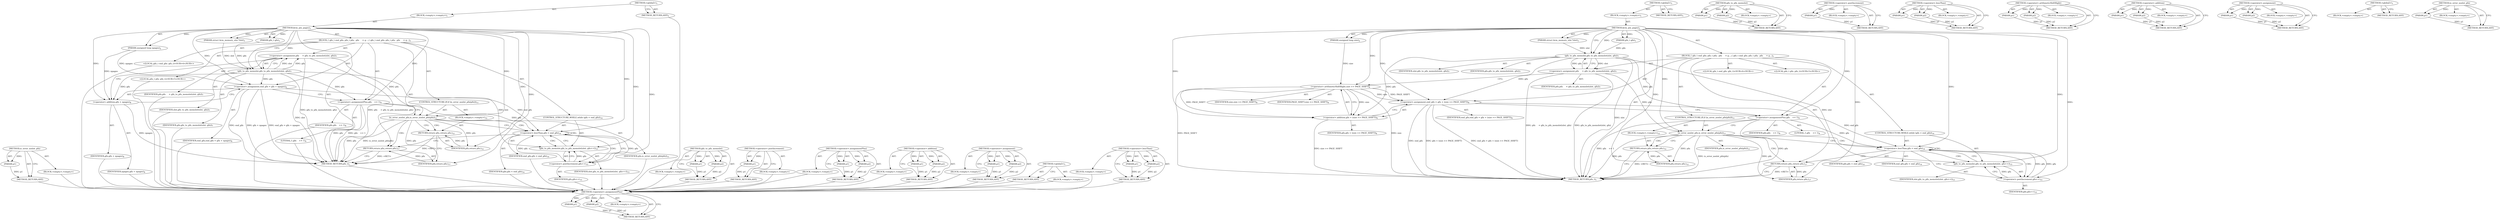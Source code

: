 digraph "&lt;operator&gt;.lessThan" {
vulnerable_91 [label=<(METHOD,&lt;operator&gt;.assignmentPlus)>];
vulnerable_92 [label=<(PARAM,p1)>];
vulnerable_93 [label=<(PARAM,p2)>];
vulnerable_94 [label=<(BLOCK,&lt;empty&gt;,&lt;empty&gt;)>];
vulnerable_95 [label=<(METHOD_RETURN,ANY)>];
vulnerable_6 [label=<(METHOD,&lt;global&gt;)<SUB>1</SUB>>];
vulnerable_7 [label=<(BLOCK,&lt;empty&gt;,&lt;empty&gt;)<SUB>1</SUB>>];
vulnerable_8 [label=<(METHOD,kvm_pin_pages)<SUB>1</SUB>>];
vulnerable_9 [label=<(PARAM,struct kvm_memory_slot *slot)<SUB>1</SUB>>];
vulnerable_10 [label=<(PARAM,gfn_t gfn)<SUB>1</SUB>>];
vulnerable_11 [label=<(PARAM,unsigned long size)<SUB>2</SUB>>];
vulnerable_12 [label=<(BLOCK,{
 	gfn_t end_gfn;
 	pfn_t pfn;
 
 	pfn     = g...,{
 	gfn_t end_gfn;
 	pfn_t pfn;
 
 	pfn     = g...)<SUB>3</SUB>>];
vulnerable_13 [label="<(LOCAL,gfn_t end_gfn: gfn_t)<SUB>4</SUB>>"];
vulnerable_14 [label="<(LOCAL,pfn_t pfn: pfn_t)<SUB>5</SUB>>"];
vulnerable_15 [label=<(&lt;operator&gt;.assignment,pfn     = gfn_to_pfn_memslot(slot, gfn))<SUB>7</SUB>>];
vulnerable_16 [label=<(IDENTIFIER,pfn,pfn     = gfn_to_pfn_memslot(slot, gfn))<SUB>7</SUB>>];
vulnerable_17 [label=<(gfn_to_pfn_memslot,gfn_to_pfn_memslot(slot, gfn))<SUB>7</SUB>>];
vulnerable_18 [label=<(IDENTIFIER,slot,gfn_to_pfn_memslot(slot, gfn))<SUB>7</SUB>>];
vulnerable_19 [label=<(IDENTIFIER,gfn,gfn_to_pfn_memslot(slot, gfn))<SUB>7</SUB>>];
vulnerable_20 [label=<(&lt;operator&gt;.assignment,end_gfn = gfn + (size &gt;&gt; PAGE_SHIFT))<SUB>8</SUB>>];
vulnerable_21 [label=<(IDENTIFIER,end_gfn,end_gfn = gfn + (size &gt;&gt; PAGE_SHIFT))<SUB>8</SUB>>];
vulnerable_22 [label=<(&lt;operator&gt;.addition,gfn + (size &gt;&gt; PAGE_SHIFT))<SUB>8</SUB>>];
vulnerable_23 [label=<(IDENTIFIER,gfn,gfn + (size &gt;&gt; PAGE_SHIFT))<SUB>8</SUB>>];
vulnerable_24 [label=<(&lt;operator&gt;.arithmeticShiftRight,size &gt;&gt; PAGE_SHIFT)<SUB>8</SUB>>];
vulnerable_25 [label=<(IDENTIFIER,size,size &gt;&gt; PAGE_SHIFT)<SUB>8</SUB>>];
vulnerable_26 [label=<(IDENTIFIER,PAGE_SHIFT,size &gt;&gt; PAGE_SHIFT)<SUB>8</SUB>>];
vulnerable_27 [label=<(&lt;operator&gt;.assignmentPlus,gfn    += 1)<SUB>9</SUB>>];
vulnerable_28 [label=<(IDENTIFIER,gfn,gfn    += 1)<SUB>9</SUB>>];
vulnerable_29 [label=<(LITERAL,1,gfn    += 1)<SUB>9</SUB>>];
vulnerable_30 [label=<(CONTROL_STRUCTURE,IF,if (is_error_noslot_pfn(pfn)))<SUB>11</SUB>>];
vulnerable_31 [label=<(is_error_noslot_pfn,is_error_noslot_pfn(pfn))<SUB>11</SUB>>];
vulnerable_32 [label=<(IDENTIFIER,pfn,is_error_noslot_pfn(pfn))<SUB>11</SUB>>];
vulnerable_33 [label=<(BLOCK,&lt;empty&gt;,&lt;empty&gt;)<SUB>12</SUB>>];
vulnerable_34 [label=<(RETURN,return pfn;,return pfn;)<SUB>12</SUB>>];
vulnerable_35 [label=<(IDENTIFIER,pfn,return pfn;)<SUB>12</SUB>>];
vulnerable_36 [label=<(CONTROL_STRUCTURE,WHILE,while (gfn &lt; end_gfn))<SUB>14</SUB>>];
vulnerable_37 [label=<(&lt;operator&gt;.lessThan,gfn &lt; end_gfn)<SUB>14</SUB>>];
vulnerable_38 [label=<(IDENTIFIER,gfn,gfn &lt; end_gfn)<SUB>14</SUB>>];
vulnerable_39 [label=<(IDENTIFIER,end_gfn,gfn &lt; end_gfn)<SUB>14</SUB>>];
vulnerable_40 [label=<(gfn_to_pfn_memslot,gfn_to_pfn_memslot(slot, gfn++))<SUB>15</SUB>>];
vulnerable_41 [label=<(IDENTIFIER,slot,gfn_to_pfn_memslot(slot, gfn++))<SUB>15</SUB>>];
vulnerable_42 [label=<(&lt;operator&gt;.postIncrement,gfn++)<SUB>15</SUB>>];
vulnerable_43 [label=<(IDENTIFIER,gfn,gfn++)<SUB>15</SUB>>];
vulnerable_44 [label=<(RETURN,return pfn;,return pfn;)<SUB>17</SUB>>];
vulnerable_45 [label=<(IDENTIFIER,pfn,return pfn;)<SUB>17</SUB>>];
vulnerable_46 [label=<(METHOD_RETURN,pfn_t)<SUB>1</SUB>>];
vulnerable_48 [label=<(METHOD_RETURN,ANY)<SUB>1</SUB>>];
vulnerable_76 [label=<(METHOD,gfn_to_pfn_memslot)>];
vulnerable_77 [label=<(PARAM,p1)>];
vulnerable_78 [label=<(PARAM,p2)>];
vulnerable_79 [label=<(BLOCK,&lt;empty&gt;,&lt;empty&gt;)>];
vulnerable_80 [label=<(METHOD_RETURN,ANY)>];
vulnerable_105 [label=<(METHOD,&lt;operator&gt;.postIncrement)>];
vulnerable_106 [label=<(PARAM,p1)>];
vulnerable_107 [label=<(BLOCK,&lt;empty&gt;,&lt;empty&gt;)>];
vulnerable_108 [label=<(METHOD_RETURN,ANY)>];
vulnerable_100 [label=<(METHOD,&lt;operator&gt;.lessThan)>];
vulnerable_101 [label=<(PARAM,p1)>];
vulnerable_102 [label=<(PARAM,p2)>];
vulnerable_103 [label=<(BLOCK,&lt;empty&gt;,&lt;empty&gt;)>];
vulnerable_104 [label=<(METHOD_RETURN,ANY)>];
vulnerable_86 [label=<(METHOD,&lt;operator&gt;.arithmeticShiftRight)>];
vulnerable_87 [label=<(PARAM,p1)>];
vulnerable_88 [label=<(PARAM,p2)>];
vulnerable_89 [label=<(BLOCK,&lt;empty&gt;,&lt;empty&gt;)>];
vulnerable_90 [label=<(METHOD_RETURN,ANY)>];
vulnerable_81 [label=<(METHOD,&lt;operator&gt;.addition)>];
vulnerable_82 [label=<(PARAM,p1)>];
vulnerable_83 [label=<(PARAM,p2)>];
vulnerable_84 [label=<(BLOCK,&lt;empty&gt;,&lt;empty&gt;)>];
vulnerable_85 [label=<(METHOD_RETURN,ANY)>];
vulnerable_71 [label=<(METHOD,&lt;operator&gt;.assignment)>];
vulnerable_72 [label=<(PARAM,p1)>];
vulnerable_73 [label=<(PARAM,p2)>];
vulnerable_74 [label=<(BLOCK,&lt;empty&gt;,&lt;empty&gt;)>];
vulnerable_75 [label=<(METHOD_RETURN,ANY)>];
vulnerable_65 [label=<(METHOD,&lt;global&gt;)<SUB>1</SUB>>];
vulnerable_66 [label=<(BLOCK,&lt;empty&gt;,&lt;empty&gt;)>];
vulnerable_67 [label=<(METHOD_RETURN,ANY)>];
vulnerable_96 [label=<(METHOD,is_error_noslot_pfn)>];
vulnerable_97 [label=<(PARAM,p1)>];
vulnerable_98 [label=<(BLOCK,&lt;empty&gt;,&lt;empty&gt;)>];
vulnerable_99 [label=<(METHOD_RETURN,ANY)>];
fixed_89 [label=<(METHOD,is_error_noslot_pfn)>];
fixed_90 [label=<(PARAM,p1)>];
fixed_91 [label=<(BLOCK,&lt;empty&gt;,&lt;empty&gt;)>];
fixed_92 [label=<(METHOD_RETURN,ANY)>];
fixed_6 [label=<(METHOD,&lt;global&gt;)<SUB>1</SUB>>];
fixed_7 [label=<(BLOCK,&lt;empty&gt;,&lt;empty&gt;)<SUB>1</SUB>>];
fixed_8 [label=<(METHOD,kvm_pin_pages)<SUB>1</SUB>>];
fixed_9 [label=<(PARAM,struct kvm_memory_slot *slot)<SUB>1</SUB>>];
fixed_10 [label=<(PARAM,gfn_t gfn)<SUB>1</SUB>>];
fixed_11 [label=<(PARAM,unsigned long npages)<SUB>2</SUB>>];
fixed_12 [label=<(BLOCK,{
 	gfn_t end_gfn;
 	pfn_t pfn;
 
 	pfn     = g...,{
 	gfn_t end_gfn;
 	pfn_t pfn;
 
 	pfn     = g...)<SUB>3</SUB>>];
fixed_13 [label="<(LOCAL,gfn_t end_gfn: gfn_t)<SUB>4</SUB>>"];
fixed_14 [label="<(LOCAL,pfn_t pfn: pfn_t)<SUB>5</SUB>>"];
fixed_15 [label=<(&lt;operator&gt;.assignment,pfn     = gfn_to_pfn_memslot(slot, gfn))<SUB>7</SUB>>];
fixed_16 [label=<(IDENTIFIER,pfn,pfn     = gfn_to_pfn_memslot(slot, gfn))<SUB>7</SUB>>];
fixed_17 [label=<(gfn_to_pfn_memslot,gfn_to_pfn_memslot(slot, gfn))<SUB>7</SUB>>];
fixed_18 [label=<(IDENTIFIER,slot,gfn_to_pfn_memslot(slot, gfn))<SUB>7</SUB>>];
fixed_19 [label=<(IDENTIFIER,gfn,gfn_to_pfn_memslot(slot, gfn))<SUB>7</SUB>>];
fixed_20 [label=<(&lt;operator&gt;.assignment,end_gfn = gfn + npages)<SUB>8</SUB>>];
fixed_21 [label=<(IDENTIFIER,end_gfn,end_gfn = gfn + npages)<SUB>8</SUB>>];
fixed_22 [label=<(&lt;operator&gt;.addition,gfn + npages)<SUB>8</SUB>>];
fixed_23 [label=<(IDENTIFIER,gfn,gfn + npages)<SUB>8</SUB>>];
fixed_24 [label=<(IDENTIFIER,npages,gfn + npages)<SUB>8</SUB>>];
fixed_25 [label=<(&lt;operator&gt;.assignmentPlus,gfn    += 1)<SUB>9</SUB>>];
fixed_26 [label=<(IDENTIFIER,gfn,gfn    += 1)<SUB>9</SUB>>];
fixed_27 [label=<(LITERAL,1,gfn    += 1)<SUB>9</SUB>>];
fixed_28 [label=<(CONTROL_STRUCTURE,IF,if (is_error_noslot_pfn(pfn)))<SUB>11</SUB>>];
fixed_29 [label=<(is_error_noslot_pfn,is_error_noslot_pfn(pfn))<SUB>11</SUB>>];
fixed_30 [label=<(IDENTIFIER,pfn,is_error_noslot_pfn(pfn))<SUB>11</SUB>>];
fixed_31 [label=<(BLOCK,&lt;empty&gt;,&lt;empty&gt;)<SUB>12</SUB>>];
fixed_32 [label=<(RETURN,return pfn;,return pfn;)<SUB>12</SUB>>];
fixed_33 [label=<(IDENTIFIER,pfn,return pfn;)<SUB>12</SUB>>];
fixed_34 [label=<(CONTROL_STRUCTURE,WHILE,while (gfn &lt; end_gfn))<SUB>14</SUB>>];
fixed_35 [label=<(&lt;operator&gt;.lessThan,gfn &lt; end_gfn)<SUB>14</SUB>>];
fixed_36 [label=<(IDENTIFIER,gfn,gfn &lt; end_gfn)<SUB>14</SUB>>];
fixed_37 [label=<(IDENTIFIER,end_gfn,gfn &lt; end_gfn)<SUB>14</SUB>>];
fixed_38 [label=<(gfn_to_pfn_memslot,gfn_to_pfn_memslot(slot, gfn++))<SUB>15</SUB>>];
fixed_39 [label=<(IDENTIFIER,slot,gfn_to_pfn_memslot(slot, gfn++))<SUB>15</SUB>>];
fixed_40 [label=<(&lt;operator&gt;.postIncrement,gfn++)<SUB>15</SUB>>];
fixed_41 [label=<(IDENTIFIER,gfn,gfn++)<SUB>15</SUB>>];
fixed_42 [label=<(RETURN,return pfn;,return pfn;)<SUB>17</SUB>>];
fixed_43 [label=<(IDENTIFIER,pfn,return pfn;)<SUB>17</SUB>>];
fixed_44 [label=<(METHOD_RETURN,pfn_t)<SUB>1</SUB>>];
fixed_46 [label=<(METHOD_RETURN,ANY)<SUB>1</SUB>>];
fixed_74 [label=<(METHOD,gfn_to_pfn_memslot)>];
fixed_75 [label=<(PARAM,p1)>];
fixed_76 [label=<(PARAM,p2)>];
fixed_77 [label=<(BLOCK,&lt;empty&gt;,&lt;empty&gt;)>];
fixed_78 [label=<(METHOD_RETURN,ANY)>];
fixed_98 [label=<(METHOD,&lt;operator&gt;.postIncrement)>];
fixed_99 [label=<(PARAM,p1)>];
fixed_100 [label=<(BLOCK,&lt;empty&gt;,&lt;empty&gt;)>];
fixed_101 [label=<(METHOD_RETURN,ANY)>];
fixed_84 [label=<(METHOD,&lt;operator&gt;.assignmentPlus)>];
fixed_85 [label=<(PARAM,p1)>];
fixed_86 [label=<(PARAM,p2)>];
fixed_87 [label=<(BLOCK,&lt;empty&gt;,&lt;empty&gt;)>];
fixed_88 [label=<(METHOD_RETURN,ANY)>];
fixed_79 [label=<(METHOD,&lt;operator&gt;.addition)>];
fixed_80 [label=<(PARAM,p1)>];
fixed_81 [label=<(PARAM,p2)>];
fixed_82 [label=<(BLOCK,&lt;empty&gt;,&lt;empty&gt;)>];
fixed_83 [label=<(METHOD_RETURN,ANY)>];
fixed_69 [label=<(METHOD,&lt;operator&gt;.assignment)>];
fixed_70 [label=<(PARAM,p1)>];
fixed_71 [label=<(PARAM,p2)>];
fixed_72 [label=<(BLOCK,&lt;empty&gt;,&lt;empty&gt;)>];
fixed_73 [label=<(METHOD_RETURN,ANY)>];
fixed_63 [label=<(METHOD,&lt;global&gt;)<SUB>1</SUB>>];
fixed_64 [label=<(BLOCK,&lt;empty&gt;,&lt;empty&gt;)>];
fixed_65 [label=<(METHOD_RETURN,ANY)>];
fixed_93 [label=<(METHOD,&lt;operator&gt;.lessThan)>];
fixed_94 [label=<(PARAM,p1)>];
fixed_95 [label=<(PARAM,p2)>];
fixed_96 [label=<(BLOCK,&lt;empty&gt;,&lt;empty&gt;)>];
fixed_97 [label=<(METHOD_RETURN,ANY)>];
vulnerable_91 -> vulnerable_92  [key=0, label="AST: "];
vulnerable_91 -> vulnerable_92  [key=1, label="DDG: "];
vulnerable_91 -> vulnerable_94  [key=0, label="AST: "];
vulnerable_91 -> vulnerable_93  [key=0, label="AST: "];
vulnerable_91 -> vulnerable_93  [key=1, label="DDG: "];
vulnerable_91 -> vulnerable_95  [key=0, label="AST: "];
vulnerable_91 -> vulnerable_95  [key=1, label="CFG: "];
vulnerable_92 -> vulnerable_95  [key=0, label="DDG: p1"];
vulnerable_93 -> vulnerable_95  [key=0, label="DDG: p2"];
vulnerable_6 -> vulnerable_7  [key=0, label="AST: "];
vulnerable_6 -> vulnerable_48  [key=0, label="AST: "];
vulnerable_6 -> vulnerable_48  [key=1, label="CFG: "];
vulnerable_7 -> vulnerable_8  [key=0, label="AST: "];
vulnerable_8 -> vulnerable_9  [key=0, label="AST: "];
vulnerable_8 -> vulnerable_9  [key=1, label="DDG: "];
vulnerable_8 -> vulnerable_10  [key=0, label="AST: "];
vulnerable_8 -> vulnerable_10  [key=1, label="DDG: "];
vulnerable_8 -> vulnerable_11  [key=0, label="AST: "];
vulnerable_8 -> vulnerable_11  [key=1, label="DDG: "];
vulnerable_8 -> vulnerable_12  [key=0, label="AST: "];
vulnerable_8 -> vulnerable_46  [key=0, label="AST: "];
vulnerable_8 -> vulnerable_17  [key=0, label="CFG: "];
vulnerable_8 -> vulnerable_17  [key=1, label="DDG: "];
vulnerable_8 -> vulnerable_20  [key=0, label="DDG: "];
vulnerable_8 -> vulnerable_27  [key=0, label="DDG: "];
vulnerable_8 -> vulnerable_45  [key=0, label="DDG: "];
vulnerable_8 -> vulnerable_22  [key=0, label="DDG: "];
vulnerable_8 -> vulnerable_31  [key=0, label="DDG: "];
vulnerable_8 -> vulnerable_37  [key=0, label="DDG: "];
vulnerable_8 -> vulnerable_40  [key=0, label="DDG: "];
vulnerable_8 -> vulnerable_24  [key=0, label="DDG: "];
vulnerable_8 -> vulnerable_35  [key=0, label="DDG: "];
vulnerable_8 -> vulnerable_42  [key=0, label="DDG: "];
vulnerable_9 -> vulnerable_17  [key=0, label="DDG: slot"];
vulnerable_10 -> vulnerable_17  [key=0, label="DDG: gfn"];
vulnerable_11 -> vulnerable_24  [key=0, label="DDG: size"];
vulnerable_12 -> vulnerable_13  [key=0, label="AST: "];
vulnerable_12 -> vulnerable_14  [key=0, label="AST: "];
vulnerable_12 -> vulnerable_15  [key=0, label="AST: "];
vulnerable_12 -> vulnerable_20  [key=0, label="AST: "];
vulnerable_12 -> vulnerable_27  [key=0, label="AST: "];
vulnerable_12 -> vulnerable_30  [key=0, label="AST: "];
vulnerable_12 -> vulnerable_36  [key=0, label="AST: "];
vulnerable_12 -> vulnerable_44  [key=0, label="AST: "];
vulnerable_15 -> vulnerable_16  [key=0, label="AST: "];
vulnerable_15 -> vulnerable_17  [key=0, label="AST: "];
vulnerable_15 -> vulnerable_24  [key=0, label="CFG: "];
vulnerable_15 -> vulnerable_46  [key=0, label="DDG: gfn_to_pfn_memslot(slot, gfn)"];
vulnerable_15 -> vulnerable_46  [key=1, label="DDG: pfn     = gfn_to_pfn_memslot(slot, gfn)"];
vulnerable_15 -> vulnerable_31  [key=0, label="DDG: pfn"];
vulnerable_17 -> vulnerable_18  [key=0, label="AST: "];
vulnerable_17 -> vulnerable_19  [key=0, label="AST: "];
vulnerable_17 -> vulnerable_15  [key=0, label="CFG: "];
vulnerable_17 -> vulnerable_15  [key=1, label="DDG: slot"];
vulnerable_17 -> vulnerable_15  [key=2, label="DDG: gfn"];
vulnerable_17 -> vulnerable_46  [key=0, label="DDG: slot"];
vulnerable_17 -> vulnerable_20  [key=0, label="DDG: gfn"];
vulnerable_17 -> vulnerable_27  [key=0, label="DDG: gfn"];
vulnerable_17 -> vulnerable_22  [key=0, label="DDG: gfn"];
vulnerable_17 -> vulnerable_40  [key=0, label="DDG: slot"];
vulnerable_20 -> vulnerable_21  [key=0, label="AST: "];
vulnerable_20 -> vulnerable_22  [key=0, label="AST: "];
vulnerable_20 -> vulnerable_27  [key=0, label="CFG: "];
vulnerable_20 -> vulnerable_46  [key=0, label="DDG: end_gfn"];
vulnerable_20 -> vulnerable_46  [key=1, label="DDG: gfn + (size &gt;&gt; PAGE_SHIFT)"];
vulnerable_20 -> vulnerable_46  [key=2, label="DDG: end_gfn = gfn + (size &gt;&gt; PAGE_SHIFT)"];
vulnerable_20 -> vulnerable_37  [key=0, label="DDG: end_gfn"];
vulnerable_22 -> vulnerable_23  [key=0, label="AST: "];
vulnerable_22 -> vulnerable_24  [key=0, label="AST: "];
vulnerable_22 -> vulnerable_20  [key=0, label="CFG: "];
vulnerable_22 -> vulnerable_46  [key=0, label="DDG: size &gt;&gt; PAGE_SHIFT"];
vulnerable_24 -> vulnerable_25  [key=0, label="AST: "];
vulnerable_24 -> vulnerable_26  [key=0, label="AST: "];
vulnerable_24 -> vulnerable_22  [key=0, label="CFG: "];
vulnerable_24 -> vulnerable_22  [key=1, label="DDG: size"];
vulnerable_24 -> vulnerable_22  [key=2, label="DDG: PAGE_SHIFT"];
vulnerable_24 -> vulnerable_46  [key=0, label="DDG: size"];
vulnerable_24 -> vulnerable_46  [key=1, label="DDG: PAGE_SHIFT"];
vulnerable_24 -> vulnerable_20  [key=0, label="DDG: size"];
vulnerable_24 -> vulnerable_20  [key=1, label="DDG: PAGE_SHIFT"];
vulnerable_27 -> vulnerable_28  [key=0, label="AST: "];
vulnerable_27 -> vulnerable_29  [key=0, label="AST: "];
vulnerable_27 -> vulnerable_31  [key=0, label="CFG: "];
vulnerable_27 -> vulnerable_46  [key=0, label="DDG: gfn"];
vulnerable_27 -> vulnerable_46  [key=1, label="DDG: gfn    += 1"];
vulnerable_27 -> vulnerable_37  [key=0, label="DDG: gfn"];
vulnerable_30 -> vulnerable_31  [key=0, label="AST: "];
vulnerable_30 -> vulnerable_33  [key=0, label="AST: "];
vulnerable_31 -> vulnerable_32  [key=0, label="AST: "];
vulnerable_31 -> vulnerable_34  [key=0, label="CFG: "];
vulnerable_31 -> vulnerable_34  [key=1, label="CDG: "];
vulnerable_31 -> vulnerable_37  [key=0, label="CFG: "];
vulnerable_31 -> vulnerable_37  [key=1, label="CDG: "];
vulnerable_31 -> vulnerable_46  [key=0, label="DDG: pfn"];
vulnerable_31 -> vulnerable_46  [key=1, label="DDG: is_error_noslot_pfn(pfn)"];
vulnerable_31 -> vulnerable_45  [key=0, label="DDG: pfn"];
vulnerable_31 -> vulnerable_35  [key=0, label="DDG: pfn"];
vulnerable_31 -> vulnerable_44  [key=0, label="CDG: "];
vulnerable_33 -> vulnerable_34  [key=0, label="AST: "];
vulnerable_34 -> vulnerable_35  [key=0, label="AST: "];
vulnerable_34 -> vulnerable_46  [key=0, label="CFG: "];
vulnerable_34 -> vulnerable_46  [key=1, label="DDG: &lt;RET&gt;"];
vulnerable_35 -> vulnerable_34  [key=0, label="DDG: pfn"];
vulnerable_36 -> vulnerable_37  [key=0, label="AST: "];
vulnerable_36 -> vulnerable_40  [key=0, label="AST: "];
vulnerable_37 -> vulnerable_38  [key=0, label="AST: "];
vulnerable_37 -> vulnerable_39  [key=0, label="AST: "];
vulnerable_37 -> vulnerable_42  [key=0, label="CFG: "];
vulnerable_37 -> vulnerable_42  [key=1, label="DDG: gfn"];
vulnerable_37 -> vulnerable_42  [key=2, label="CDG: "];
vulnerable_37 -> vulnerable_44  [key=0, label="CFG: "];
vulnerable_37 -> vulnerable_40  [key=0, label="CDG: "];
vulnerable_37 -> vulnerable_37  [key=0, label="CDG: "];
vulnerable_40 -> vulnerable_41  [key=0, label="AST: "];
vulnerable_40 -> vulnerable_42  [key=0, label="AST: "];
vulnerable_40 -> vulnerable_37  [key=0, label="CFG: "];
vulnerable_42 -> vulnerable_43  [key=0, label="AST: "];
vulnerable_42 -> vulnerable_40  [key=0, label="CFG: "];
vulnerable_42 -> vulnerable_40  [key=1, label="DDG: gfn"];
vulnerable_42 -> vulnerable_37  [key=0, label="DDG: gfn"];
vulnerable_44 -> vulnerable_45  [key=0, label="AST: "];
vulnerable_44 -> vulnerable_46  [key=0, label="CFG: "];
vulnerable_44 -> vulnerable_46  [key=1, label="DDG: &lt;RET&gt;"];
vulnerable_45 -> vulnerable_44  [key=0, label="DDG: pfn"];
vulnerable_76 -> vulnerable_77  [key=0, label="AST: "];
vulnerable_76 -> vulnerable_77  [key=1, label="DDG: "];
vulnerable_76 -> vulnerable_79  [key=0, label="AST: "];
vulnerable_76 -> vulnerable_78  [key=0, label="AST: "];
vulnerable_76 -> vulnerable_78  [key=1, label="DDG: "];
vulnerable_76 -> vulnerable_80  [key=0, label="AST: "];
vulnerable_76 -> vulnerable_80  [key=1, label="CFG: "];
vulnerable_77 -> vulnerable_80  [key=0, label="DDG: p1"];
vulnerable_78 -> vulnerable_80  [key=0, label="DDG: p2"];
vulnerable_105 -> vulnerable_106  [key=0, label="AST: "];
vulnerable_105 -> vulnerable_106  [key=1, label="DDG: "];
vulnerable_105 -> vulnerable_107  [key=0, label="AST: "];
vulnerable_105 -> vulnerable_108  [key=0, label="AST: "];
vulnerable_105 -> vulnerable_108  [key=1, label="CFG: "];
vulnerable_106 -> vulnerable_108  [key=0, label="DDG: p1"];
vulnerable_100 -> vulnerable_101  [key=0, label="AST: "];
vulnerable_100 -> vulnerable_101  [key=1, label="DDG: "];
vulnerable_100 -> vulnerable_103  [key=0, label="AST: "];
vulnerable_100 -> vulnerable_102  [key=0, label="AST: "];
vulnerable_100 -> vulnerable_102  [key=1, label="DDG: "];
vulnerable_100 -> vulnerable_104  [key=0, label="AST: "];
vulnerable_100 -> vulnerable_104  [key=1, label="CFG: "];
vulnerable_101 -> vulnerable_104  [key=0, label="DDG: p1"];
vulnerable_102 -> vulnerable_104  [key=0, label="DDG: p2"];
vulnerable_86 -> vulnerable_87  [key=0, label="AST: "];
vulnerable_86 -> vulnerable_87  [key=1, label="DDG: "];
vulnerable_86 -> vulnerable_89  [key=0, label="AST: "];
vulnerable_86 -> vulnerable_88  [key=0, label="AST: "];
vulnerable_86 -> vulnerable_88  [key=1, label="DDG: "];
vulnerable_86 -> vulnerable_90  [key=0, label="AST: "];
vulnerable_86 -> vulnerable_90  [key=1, label="CFG: "];
vulnerable_87 -> vulnerable_90  [key=0, label="DDG: p1"];
vulnerable_88 -> vulnerable_90  [key=0, label="DDG: p2"];
vulnerable_81 -> vulnerable_82  [key=0, label="AST: "];
vulnerable_81 -> vulnerable_82  [key=1, label="DDG: "];
vulnerable_81 -> vulnerable_84  [key=0, label="AST: "];
vulnerable_81 -> vulnerable_83  [key=0, label="AST: "];
vulnerable_81 -> vulnerable_83  [key=1, label="DDG: "];
vulnerable_81 -> vulnerable_85  [key=0, label="AST: "];
vulnerable_81 -> vulnerable_85  [key=1, label="CFG: "];
vulnerable_82 -> vulnerable_85  [key=0, label="DDG: p1"];
vulnerable_83 -> vulnerable_85  [key=0, label="DDG: p2"];
vulnerable_71 -> vulnerable_72  [key=0, label="AST: "];
vulnerable_71 -> vulnerable_72  [key=1, label="DDG: "];
vulnerable_71 -> vulnerable_74  [key=0, label="AST: "];
vulnerable_71 -> vulnerable_73  [key=0, label="AST: "];
vulnerable_71 -> vulnerable_73  [key=1, label="DDG: "];
vulnerable_71 -> vulnerable_75  [key=0, label="AST: "];
vulnerable_71 -> vulnerable_75  [key=1, label="CFG: "];
vulnerable_72 -> vulnerable_75  [key=0, label="DDG: p1"];
vulnerable_73 -> vulnerable_75  [key=0, label="DDG: p2"];
vulnerable_65 -> vulnerable_66  [key=0, label="AST: "];
vulnerable_65 -> vulnerable_67  [key=0, label="AST: "];
vulnerable_65 -> vulnerable_67  [key=1, label="CFG: "];
vulnerable_96 -> vulnerable_97  [key=0, label="AST: "];
vulnerable_96 -> vulnerable_97  [key=1, label="DDG: "];
vulnerable_96 -> vulnerable_98  [key=0, label="AST: "];
vulnerable_96 -> vulnerable_99  [key=0, label="AST: "];
vulnerable_96 -> vulnerable_99  [key=1, label="CFG: "];
vulnerable_97 -> vulnerable_99  [key=0, label="DDG: p1"];
fixed_89 -> fixed_90  [key=0, label="AST: "];
fixed_89 -> fixed_90  [key=1, label="DDG: "];
fixed_89 -> fixed_91  [key=0, label="AST: "];
fixed_89 -> fixed_92  [key=0, label="AST: "];
fixed_89 -> fixed_92  [key=1, label="CFG: "];
fixed_90 -> fixed_92  [key=0, label="DDG: p1"];
fixed_91 -> vulnerable_91  [key=0];
fixed_92 -> vulnerable_91  [key=0];
fixed_6 -> fixed_7  [key=0, label="AST: "];
fixed_6 -> fixed_46  [key=0, label="AST: "];
fixed_6 -> fixed_46  [key=1, label="CFG: "];
fixed_7 -> fixed_8  [key=0, label="AST: "];
fixed_8 -> fixed_9  [key=0, label="AST: "];
fixed_8 -> fixed_9  [key=1, label="DDG: "];
fixed_8 -> fixed_10  [key=0, label="AST: "];
fixed_8 -> fixed_10  [key=1, label="DDG: "];
fixed_8 -> fixed_11  [key=0, label="AST: "];
fixed_8 -> fixed_11  [key=1, label="DDG: "];
fixed_8 -> fixed_12  [key=0, label="AST: "];
fixed_8 -> fixed_44  [key=0, label="AST: "];
fixed_8 -> fixed_17  [key=0, label="CFG: "];
fixed_8 -> fixed_17  [key=1, label="DDG: "];
fixed_8 -> fixed_20  [key=0, label="DDG: "];
fixed_8 -> fixed_25  [key=0, label="DDG: "];
fixed_8 -> fixed_43  [key=0, label="DDG: "];
fixed_8 -> fixed_22  [key=0, label="DDG: "];
fixed_8 -> fixed_29  [key=0, label="DDG: "];
fixed_8 -> fixed_35  [key=0, label="DDG: "];
fixed_8 -> fixed_38  [key=0, label="DDG: "];
fixed_8 -> fixed_33  [key=0, label="DDG: "];
fixed_8 -> fixed_40  [key=0, label="DDG: "];
fixed_9 -> fixed_17  [key=0, label="DDG: slot"];
fixed_10 -> fixed_17  [key=0, label="DDG: gfn"];
fixed_11 -> fixed_20  [key=0, label="DDG: npages"];
fixed_11 -> fixed_22  [key=0, label="DDG: npages"];
fixed_12 -> fixed_13  [key=0, label="AST: "];
fixed_12 -> fixed_14  [key=0, label="AST: "];
fixed_12 -> fixed_15  [key=0, label="AST: "];
fixed_12 -> fixed_20  [key=0, label="AST: "];
fixed_12 -> fixed_25  [key=0, label="AST: "];
fixed_12 -> fixed_28  [key=0, label="AST: "];
fixed_12 -> fixed_34  [key=0, label="AST: "];
fixed_12 -> fixed_42  [key=0, label="AST: "];
fixed_13 -> vulnerable_91  [key=0];
fixed_14 -> vulnerable_91  [key=0];
fixed_15 -> fixed_16  [key=0, label="AST: "];
fixed_15 -> fixed_17  [key=0, label="AST: "];
fixed_15 -> fixed_22  [key=0, label="CFG: "];
fixed_15 -> fixed_44  [key=0, label="DDG: gfn_to_pfn_memslot(slot, gfn)"];
fixed_15 -> fixed_44  [key=1, label="DDG: pfn     = gfn_to_pfn_memslot(slot, gfn)"];
fixed_15 -> fixed_29  [key=0, label="DDG: pfn"];
fixed_16 -> vulnerable_91  [key=0];
fixed_17 -> fixed_18  [key=0, label="AST: "];
fixed_17 -> fixed_19  [key=0, label="AST: "];
fixed_17 -> fixed_15  [key=0, label="CFG: "];
fixed_17 -> fixed_15  [key=1, label="DDG: slot"];
fixed_17 -> fixed_15  [key=2, label="DDG: gfn"];
fixed_17 -> fixed_44  [key=0, label="DDG: slot"];
fixed_17 -> fixed_20  [key=0, label="DDG: gfn"];
fixed_17 -> fixed_25  [key=0, label="DDG: gfn"];
fixed_17 -> fixed_22  [key=0, label="DDG: gfn"];
fixed_17 -> fixed_38  [key=0, label="DDG: slot"];
fixed_18 -> vulnerable_91  [key=0];
fixed_19 -> vulnerable_91  [key=0];
fixed_20 -> fixed_21  [key=0, label="AST: "];
fixed_20 -> fixed_22  [key=0, label="AST: "];
fixed_20 -> fixed_25  [key=0, label="CFG: "];
fixed_20 -> fixed_44  [key=0, label="DDG: end_gfn"];
fixed_20 -> fixed_44  [key=1, label="DDG: gfn + npages"];
fixed_20 -> fixed_44  [key=2, label="DDG: end_gfn = gfn + npages"];
fixed_20 -> fixed_35  [key=0, label="DDG: end_gfn"];
fixed_21 -> vulnerable_91  [key=0];
fixed_22 -> fixed_23  [key=0, label="AST: "];
fixed_22 -> fixed_24  [key=0, label="AST: "];
fixed_22 -> fixed_20  [key=0, label="CFG: "];
fixed_22 -> fixed_44  [key=0, label="DDG: npages"];
fixed_23 -> vulnerable_91  [key=0];
fixed_24 -> vulnerable_91  [key=0];
fixed_25 -> fixed_26  [key=0, label="AST: "];
fixed_25 -> fixed_27  [key=0, label="AST: "];
fixed_25 -> fixed_29  [key=0, label="CFG: "];
fixed_25 -> fixed_44  [key=0, label="DDG: gfn"];
fixed_25 -> fixed_44  [key=1, label="DDG: gfn    += 1"];
fixed_25 -> fixed_35  [key=0, label="DDG: gfn"];
fixed_26 -> vulnerable_91  [key=0];
fixed_27 -> vulnerable_91  [key=0];
fixed_28 -> fixed_29  [key=0, label="AST: "];
fixed_28 -> fixed_31  [key=0, label="AST: "];
fixed_29 -> fixed_30  [key=0, label="AST: "];
fixed_29 -> fixed_32  [key=0, label="CFG: "];
fixed_29 -> fixed_32  [key=1, label="CDG: "];
fixed_29 -> fixed_35  [key=0, label="CFG: "];
fixed_29 -> fixed_35  [key=1, label="CDG: "];
fixed_29 -> fixed_44  [key=0, label="DDG: pfn"];
fixed_29 -> fixed_44  [key=1, label="DDG: is_error_noslot_pfn(pfn)"];
fixed_29 -> fixed_43  [key=0, label="DDG: pfn"];
fixed_29 -> fixed_33  [key=0, label="DDG: pfn"];
fixed_29 -> fixed_42  [key=0, label="CDG: "];
fixed_30 -> vulnerable_91  [key=0];
fixed_31 -> fixed_32  [key=0, label="AST: "];
fixed_32 -> fixed_33  [key=0, label="AST: "];
fixed_32 -> fixed_44  [key=0, label="CFG: "];
fixed_32 -> fixed_44  [key=1, label="DDG: &lt;RET&gt;"];
fixed_33 -> fixed_32  [key=0, label="DDG: pfn"];
fixed_34 -> fixed_35  [key=0, label="AST: "];
fixed_34 -> fixed_38  [key=0, label="AST: "];
fixed_35 -> fixed_36  [key=0, label="AST: "];
fixed_35 -> fixed_37  [key=0, label="AST: "];
fixed_35 -> fixed_40  [key=0, label="CFG: "];
fixed_35 -> fixed_40  [key=1, label="DDG: gfn"];
fixed_35 -> fixed_40  [key=2, label="CDG: "];
fixed_35 -> fixed_42  [key=0, label="CFG: "];
fixed_35 -> fixed_38  [key=0, label="CDG: "];
fixed_35 -> fixed_35  [key=0, label="CDG: "];
fixed_36 -> vulnerable_91  [key=0];
fixed_37 -> vulnerable_91  [key=0];
fixed_38 -> fixed_39  [key=0, label="AST: "];
fixed_38 -> fixed_40  [key=0, label="AST: "];
fixed_38 -> fixed_35  [key=0, label="CFG: "];
fixed_39 -> vulnerable_91  [key=0];
fixed_40 -> fixed_41  [key=0, label="AST: "];
fixed_40 -> fixed_38  [key=0, label="CFG: "];
fixed_40 -> fixed_38  [key=1, label="DDG: gfn"];
fixed_40 -> fixed_35  [key=0, label="DDG: gfn"];
fixed_41 -> vulnerable_91  [key=0];
fixed_42 -> fixed_43  [key=0, label="AST: "];
fixed_42 -> fixed_44  [key=0, label="CFG: "];
fixed_42 -> fixed_44  [key=1, label="DDG: &lt;RET&gt;"];
fixed_43 -> fixed_42  [key=0, label="DDG: pfn"];
fixed_44 -> vulnerable_91  [key=0];
fixed_46 -> vulnerable_91  [key=0];
fixed_74 -> fixed_75  [key=0, label="AST: "];
fixed_74 -> fixed_75  [key=1, label="DDG: "];
fixed_74 -> fixed_77  [key=0, label="AST: "];
fixed_74 -> fixed_76  [key=0, label="AST: "];
fixed_74 -> fixed_76  [key=1, label="DDG: "];
fixed_74 -> fixed_78  [key=0, label="AST: "];
fixed_74 -> fixed_78  [key=1, label="CFG: "];
fixed_75 -> fixed_78  [key=0, label="DDG: p1"];
fixed_76 -> fixed_78  [key=0, label="DDG: p2"];
fixed_77 -> vulnerable_91  [key=0];
fixed_78 -> vulnerable_91  [key=0];
fixed_98 -> fixed_99  [key=0, label="AST: "];
fixed_98 -> fixed_99  [key=1, label="DDG: "];
fixed_98 -> fixed_100  [key=0, label="AST: "];
fixed_98 -> fixed_101  [key=0, label="AST: "];
fixed_98 -> fixed_101  [key=1, label="CFG: "];
fixed_99 -> fixed_101  [key=0, label="DDG: p1"];
fixed_100 -> vulnerable_91  [key=0];
fixed_101 -> vulnerable_91  [key=0];
fixed_84 -> fixed_85  [key=0, label="AST: "];
fixed_84 -> fixed_85  [key=1, label="DDG: "];
fixed_84 -> fixed_87  [key=0, label="AST: "];
fixed_84 -> fixed_86  [key=0, label="AST: "];
fixed_84 -> fixed_86  [key=1, label="DDG: "];
fixed_84 -> fixed_88  [key=0, label="AST: "];
fixed_84 -> fixed_88  [key=1, label="CFG: "];
fixed_85 -> fixed_88  [key=0, label="DDG: p1"];
fixed_86 -> fixed_88  [key=0, label="DDG: p2"];
fixed_87 -> vulnerable_91  [key=0];
fixed_88 -> vulnerable_91  [key=0];
fixed_79 -> fixed_80  [key=0, label="AST: "];
fixed_79 -> fixed_80  [key=1, label="DDG: "];
fixed_79 -> fixed_82  [key=0, label="AST: "];
fixed_79 -> fixed_81  [key=0, label="AST: "];
fixed_79 -> fixed_81  [key=1, label="DDG: "];
fixed_79 -> fixed_83  [key=0, label="AST: "];
fixed_79 -> fixed_83  [key=1, label="CFG: "];
fixed_80 -> fixed_83  [key=0, label="DDG: p1"];
fixed_81 -> fixed_83  [key=0, label="DDG: p2"];
fixed_82 -> vulnerable_91  [key=0];
fixed_83 -> vulnerable_91  [key=0];
fixed_69 -> fixed_70  [key=0, label="AST: "];
fixed_69 -> fixed_70  [key=1, label="DDG: "];
fixed_69 -> fixed_72  [key=0, label="AST: "];
fixed_69 -> fixed_71  [key=0, label="AST: "];
fixed_69 -> fixed_71  [key=1, label="DDG: "];
fixed_69 -> fixed_73  [key=0, label="AST: "];
fixed_69 -> fixed_73  [key=1, label="CFG: "];
fixed_70 -> fixed_73  [key=0, label="DDG: p1"];
fixed_71 -> fixed_73  [key=0, label="DDG: p2"];
fixed_72 -> vulnerable_91  [key=0];
fixed_73 -> vulnerable_91  [key=0];
fixed_63 -> fixed_64  [key=0, label="AST: "];
fixed_63 -> fixed_65  [key=0, label="AST: "];
fixed_63 -> fixed_65  [key=1, label="CFG: "];
fixed_64 -> vulnerable_91  [key=0];
fixed_65 -> vulnerable_91  [key=0];
fixed_93 -> fixed_94  [key=0, label="AST: "];
fixed_93 -> fixed_94  [key=1, label="DDG: "];
fixed_93 -> fixed_96  [key=0, label="AST: "];
fixed_93 -> fixed_95  [key=0, label="AST: "];
fixed_93 -> fixed_95  [key=1, label="DDG: "];
fixed_93 -> fixed_97  [key=0, label="AST: "];
fixed_93 -> fixed_97  [key=1, label="CFG: "];
fixed_94 -> fixed_97  [key=0, label="DDG: p1"];
fixed_95 -> fixed_97  [key=0, label="DDG: p2"];
fixed_96 -> vulnerable_91  [key=0];
fixed_97 -> vulnerable_91  [key=0];
}
